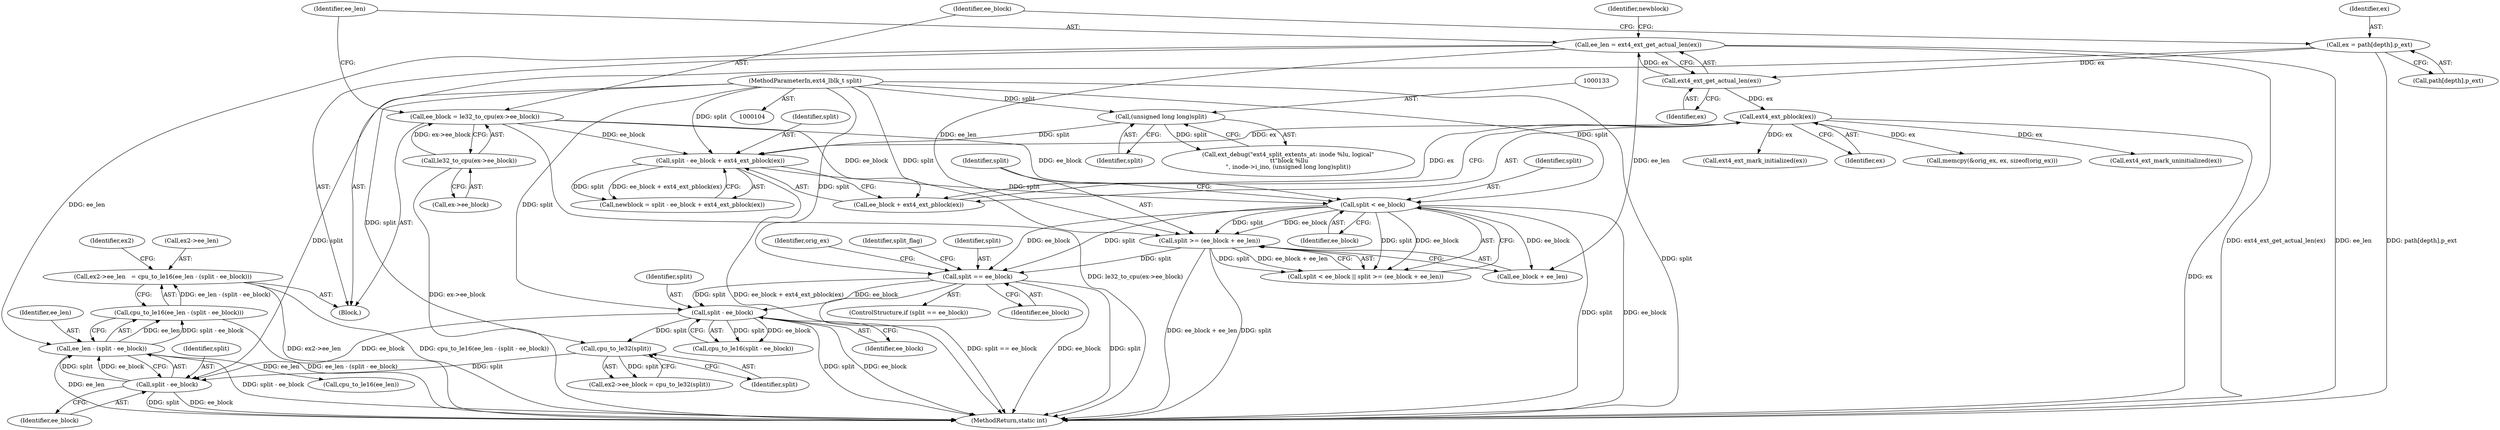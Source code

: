 digraph "0_linux_dee1f973ca341c266229faa5a1a5bb268bed3531_2@integer" {
"1000264" [label="(Call,ex2->ee_len   = cpu_to_le16(ee_len - (split - ee_block)))"];
"1000268" [label="(Call,cpu_to_le16(ee_len - (split - ee_block)))"];
"1000269" [label="(Call,ee_len - (split - ee_block))"];
"1000155" [label="(Call,ee_len = ext4_ext_get_actual_len(ex))"];
"1000157" [label="(Call,ext4_ext_get_actual_len(ex))"];
"1000142" [label="(Call,ex = path[depth].p_ext)"];
"1000271" [label="(Call,split - ee_block)"];
"1000262" [label="(Call,cpu_to_le32(split))"];
"1000234" [label="(Call,split - ee_block)"];
"1000189" [label="(Call,split == ee_block)"];
"1000172" [label="(Call,split >= (ee_block + ee_len))"];
"1000169" [label="(Call,split < ee_block)"];
"1000161" [label="(Call,split - ee_block + ext4_ext_pblock(ex))"];
"1000132" [label="(Call,(unsigned long long)split)"];
"1000108" [label="(MethodParameterIn,ext4_lblk_t split)"];
"1000149" [label="(Call,ee_block = le32_to_cpu(ex->ee_block))"];
"1000151" [label="(Call,le32_to_cpu(ex->ee_block))"];
"1000165" [label="(Call,ext4_ext_pblock(ex))"];
"1000258" [label="(Call,ex2->ee_block = cpu_to_le32(split))"];
"1000262" [label="(Call,cpu_to_le32(split))"];
"1000270" [label="(Identifier,ee_len)"];
"1000236" [label="(Identifier,ee_block)"];
"1000233" [label="(Call,cpu_to_le16(split - ee_block))"];
"1000172" [label="(Call,split >= (ee_block + ee_len))"];
"1000155" [label="(Call,ee_len = ext4_ext_get_actual_len(ex))"];
"1000159" [label="(Call,newblock = split - ee_block + ext4_ext_pblock(ex))"];
"1000271" [label="(Call,split - ee_block)"];
"1000170" [label="(Identifier,split)"];
"1000190" [label="(Identifier,split)"];
"1000273" [label="(Identifier,ee_block)"];
"1000265" [label="(Call,ex2->ee_len)"];
"1000223" [label="(Call,memcpy(&orig_ex, ex, sizeof(orig_ex)))"];
"1000142" [label="(Call,ex = path[depth].p_ext)"];
"1000189" [label="(Call,split == ee_block)"];
"1000315" [label="(Call,cpu_to_le16(ee_len))"];
"1000171" [label="(Identifier,ee_block)"];
"1000127" [label="(Call,ext_debug(\"ext4_split_extents_at: inode %lu, logical\"\n \t\t\"block %llu\n\", inode->i_ino, (unsigned long long)split))"];
"1000169" [label="(Call,split < ee_block)"];
"1000174" [label="(Call,ee_block + ee_len)"];
"1000188" [label="(ControlStructure,if (split == ee_block))"];
"1000144" [label="(Call,path[depth].p_ext)"];
"1000151" [label="(Call,le32_to_cpu(ex->ee_block))"];
"1000152" [label="(Call,ex->ee_block)"];
"1000269" [label="(Call,ee_len - (split - ee_block))"];
"1000168" [label="(Call,split < ee_block || split >= (ee_block + ee_len))"];
"1000268" [label="(Call,cpu_to_le16(ee_len - (split - ee_block)))"];
"1000275" [label="(Identifier,ex2)"];
"1000132" [label="(Call,(unsigned long long)split)"];
"1000156" [label="(Identifier,ee_len)"];
"1000263" [label="(Identifier,split)"];
"1000149" [label="(Call,ee_block = le32_to_cpu(ex->ee_block))"];
"1000197" [label="(Call,ext4_ext_mark_uninitialized(ex))"];
"1000163" [label="(Call,ee_block + ext4_ext_pblock(ex))"];
"1000272" [label="(Identifier,split)"];
"1000235" [label="(Identifier,split)"];
"1000160" [label="(Identifier,newblock)"];
"1000173" [label="(Identifier,split)"];
"1000158" [label="(Identifier,ex)"];
"1000165" [label="(Call,ext4_ext_pblock(ex))"];
"1000166" [label="(Identifier,ex)"];
"1000359" [label="(MethodReturn,static int)"];
"1000225" [label="(Identifier,orig_ex)"];
"1000162" [label="(Identifier,split)"];
"1000234" [label="(Call,split - ee_block)"];
"1000191" [label="(Identifier,ee_block)"];
"1000200" [label="(Call,ext4_ext_mark_initialized(ex))"];
"1000111" [label="(Block,)"];
"1000157" [label="(Call,ext4_ext_get_actual_len(ex))"];
"1000150" [label="(Identifier,ee_block)"];
"1000195" [label="(Identifier,split_flag)"];
"1000264" [label="(Call,ex2->ee_len   = cpu_to_le16(ee_len - (split - ee_block)))"];
"1000108" [label="(MethodParameterIn,ext4_lblk_t split)"];
"1000134" [label="(Identifier,split)"];
"1000161" [label="(Call,split - ee_block + ext4_ext_pblock(ex))"];
"1000143" [label="(Identifier,ex)"];
"1000264" -> "1000111"  [label="AST: "];
"1000264" -> "1000268"  [label="CFG: "];
"1000265" -> "1000264"  [label="AST: "];
"1000268" -> "1000264"  [label="AST: "];
"1000275" -> "1000264"  [label="CFG: "];
"1000264" -> "1000359"  [label="DDG: ex2->ee_len"];
"1000264" -> "1000359"  [label="DDG: cpu_to_le16(ee_len - (split - ee_block))"];
"1000268" -> "1000264"  [label="DDG: ee_len - (split - ee_block)"];
"1000268" -> "1000269"  [label="CFG: "];
"1000269" -> "1000268"  [label="AST: "];
"1000268" -> "1000359"  [label="DDG: ee_len - (split - ee_block)"];
"1000269" -> "1000268"  [label="DDG: ee_len"];
"1000269" -> "1000268"  [label="DDG: split - ee_block"];
"1000269" -> "1000271"  [label="CFG: "];
"1000270" -> "1000269"  [label="AST: "];
"1000271" -> "1000269"  [label="AST: "];
"1000269" -> "1000359"  [label="DDG: ee_len"];
"1000269" -> "1000359"  [label="DDG: split - ee_block"];
"1000155" -> "1000269"  [label="DDG: ee_len"];
"1000271" -> "1000269"  [label="DDG: split"];
"1000271" -> "1000269"  [label="DDG: ee_block"];
"1000269" -> "1000315"  [label="DDG: ee_len"];
"1000155" -> "1000111"  [label="AST: "];
"1000155" -> "1000157"  [label="CFG: "];
"1000156" -> "1000155"  [label="AST: "];
"1000157" -> "1000155"  [label="AST: "];
"1000160" -> "1000155"  [label="CFG: "];
"1000155" -> "1000359"  [label="DDG: ext4_ext_get_actual_len(ex)"];
"1000155" -> "1000359"  [label="DDG: ee_len"];
"1000157" -> "1000155"  [label="DDG: ex"];
"1000155" -> "1000172"  [label="DDG: ee_len"];
"1000155" -> "1000174"  [label="DDG: ee_len"];
"1000157" -> "1000158"  [label="CFG: "];
"1000158" -> "1000157"  [label="AST: "];
"1000142" -> "1000157"  [label="DDG: ex"];
"1000157" -> "1000165"  [label="DDG: ex"];
"1000142" -> "1000111"  [label="AST: "];
"1000142" -> "1000144"  [label="CFG: "];
"1000143" -> "1000142"  [label="AST: "];
"1000144" -> "1000142"  [label="AST: "];
"1000150" -> "1000142"  [label="CFG: "];
"1000142" -> "1000359"  [label="DDG: path[depth].p_ext"];
"1000271" -> "1000273"  [label="CFG: "];
"1000272" -> "1000271"  [label="AST: "];
"1000273" -> "1000271"  [label="AST: "];
"1000271" -> "1000359"  [label="DDG: ee_block"];
"1000271" -> "1000359"  [label="DDG: split"];
"1000262" -> "1000271"  [label="DDG: split"];
"1000108" -> "1000271"  [label="DDG: split"];
"1000234" -> "1000271"  [label="DDG: ee_block"];
"1000262" -> "1000258"  [label="AST: "];
"1000262" -> "1000263"  [label="CFG: "];
"1000263" -> "1000262"  [label="AST: "];
"1000258" -> "1000262"  [label="CFG: "];
"1000262" -> "1000258"  [label="DDG: split"];
"1000234" -> "1000262"  [label="DDG: split"];
"1000108" -> "1000262"  [label="DDG: split"];
"1000234" -> "1000233"  [label="AST: "];
"1000234" -> "1000236"  [label="CFG: "];
"1000235" -> "1000234"  [label="AST: "];
"1000236" -> "1000234"  [label="AST: "];
"1000233" -> "1000234"  [label="CFG: "];
"1000234" -> "1000359"  [label="DDG: ee_block"];
"1000234" -> "1000359"  [label="DDG: split"];
"1000234" -> "1000233"  [label="DDG: split"];
"1000234" -> "1000233"  [label="DDG: ee_block"];
"1000189" -> "1000234"  [label="DDG: split"];
"1000189" -> "1000234"  [label="DDG: ee_block"];
"1000108" -> "1000234"  [label="DDG: split"];
"1000189" -> "1000188"  [label="AST: "];
"1000189" -> "1000191"  [label="CFG: "];
"1000190" -> "1000189"  [label="AST: "];
"1000191" -> "1000189"  [label="AST: "];
"1000195" -> "1000189"  [label="CFG: "];
"1000225" -> "1000189"  [label="CFG: "];
"1000189" -> "1000359"  [label="DDG: split"];
"1000189" -> "1000359"  [label="DDG: split == ee_block"];
"1000189" -> "1000359"  [label="DDG: ee_block"];
"1000172" -> "1000189"  [label="DDG: split"];
"1000169" -> "1000189"  [label="DDG: split"];
"1000169" -> "1000189"  [label="DDG: ee_block"];
"1000108" -> "1000189"  [label="DDG: split"];
"1000172" -> "1000168"  [label="AST: "];
"1000172" -> "1000174"  [label="CFG: "];
"1000173" -> "1000172"  [label="AST: "];
"1000174" -> "1000172"  [label="AST: "];
"1000168" -> "1000172"  [label="CFG: "];
"1000172" -> "1000359"  [label="DDG: split"];
"1000172" -> "1000359"  [label="DDG: ee_block + ee_len"];
"1000172" -> "1000168"  [label="DDG: split"];
"1000172" -> "1000168"  [label="DDG: ee_block + ee_len"];
"1000169" -> "1000172"  [label="DDG: split"];
"1000169" -> "1000172"  [label="DDG: ee_block"];
"1000108" -> "1000172"  [label="DDG: split"];
"1000169" -> "1000168"  [label="AST: "];
"1000169" -> "1000171"  [label="CFG: "];
"1000170" -> "1000169"  [label="AST: "];
"1000171" -> "1000169"  [label="AST: "];
"1000173" -> "1000169"  [label="CFG: "];
"1000168" -> "1000169"  [label="CFG: "];
"1000169" -> "1000359"  [label="DDG: ee_block"];
"1000169" -> "1000359"  [label="DDG: split"];
"1000169" -> "1000168"  [label="DDG: split"];
"1000169" -> "1000168"  [label="DDG: ee_block"];
"1000161" -> "1000169"  [label="DDG: split"];
"1000108" -> "1000169"  [label="DDG: split"];
"1000149" -> "1000169"  [label="DDG: ee_block"];
"1000169" -> "1000174"  [label="DDG: ee_block"];
"1000161" -> "1000159"  [label="AST: "];
"1000161" -> "1000163"  [label="CFG: "];
"1000162" -> "1000161"  [label="AST: "];
"1000163" -> "1000161"  [label="AST: "];
"1000159" -> "1000161"  [label="CFG: "];
"1000161" -> "1000359"  [label="DDG: ee_block + ext4_ext_pblock(ex)"];
"1000161" -> "1000159"  [label="DDG: split"];
"1000161" -> "1000159"  [label="DDG: ee_block + ext4_ext_pblock(ex)"];
"1000132" -> "1000161"  [label="DDG: split"];
"1000108" -> "1000161"  [label="DDG: split"];
"1000149" -> "1000161"  [label="DDG: ee_block"];
"1000165" -> "1000161"  [label="DDG: ex"];
"1000132" -> "1000127"  [label="AST: "];
"1000132" -> "1000134"  [label="CFG: "];
"1000133" -> "1000132"  [label="AST: "];
"1000134" -> "1000132"  [label="AST: "];
"1000127" -> "1000132"  [label="CFG: "];
"1000132" -> "1000127"  [label="DDG: split"];
"1000108" -> "1000132"  [label="DDG: split"];
"1000108" -> "1000104"  [label="AST: "];
"1000108" -> "1000359"  [label="DDG: split"];
"1000149" -> "1000111"  [label="AST: "];
"1000149" -> "1000151"  [label="CFG: "];
"1000150" -> "1000149"  [label="AST: "];
"1000151" -> "1000149"  [label="AST: "];
"1000156" -> "1000149"  [label="CFG: "];
"1000149" -> "1000359"  [label="DDG: le32_to_cpu(ex->ee_block)"];
"1000151" -> "1000149"  [label="DDG: ex->ee_block"];
"1000149" -> "1000163"  [label="DDG: ee_block"];
"1000151" -> "1000152"  [label="CFG: "];
"1000152" -> "1000151"  [label="AST: "];
"1000151" -> "1000359"  [label="DDG: ex->ee_block"];
"1000165" -> "1000163"  [label="AST: "];
"1000165" -> "1000166"  [label="CFG: "];
"1000166" -> "1000165"  [label="AST: "];
"1000163" -> "1000165"  [label="CFG: "];
"1000165" -> "1000359"  [label="DDG: ex"];
"1000165" -> "1000163"  [label="DDG: ex"];
"1000165" -> "1000197"  [label="DDG: ex"];
"1000165" -> "1000200"  [label="DDG: ex"];
"1000165" -> "1000223"  [label="DDG: ex"];
}
